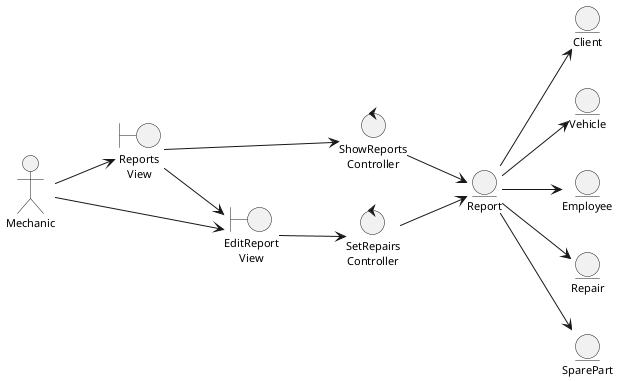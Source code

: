 @startuml
skinparam style strictuml
left to right direction
skinparam defaultTextAlignment center
skinparam defaultFontSize 11

actor Mechanic

boundary "Reports\nView" as ReportsView
control "ShowReports\nController" as ShowReportsController
entity Client
entity Vehicle
entity Employee

boundary "EditReport\nView" as EditReportView
control "SetRepairs\nController" as SetRepairsController
entity Report
entity Repair
entity SparePart

Mechanic --> ReportsView
ReportsView --> ShowReportsController
ShowReportsController --> Report

ReportsView --> EditReportView

Mechanic --> EditReportView
EditReportView --> SetRepairsController
SetRepairsController --> Report
Report --> Repair
Report  --> SparePart
Report --> Client
Report --> Vehicle
Report --> Employee

@enduml